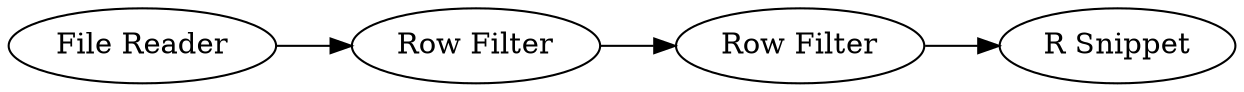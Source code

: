 digraph {
	5 -> 3
	2 -> 4
	4 -> 5
	5 [label="Row Filter"]
	4 [label="Row Filter"]
	3 [label="R Snippet"]
	2 [label="File Reader"]
	rankdir=LR
}
